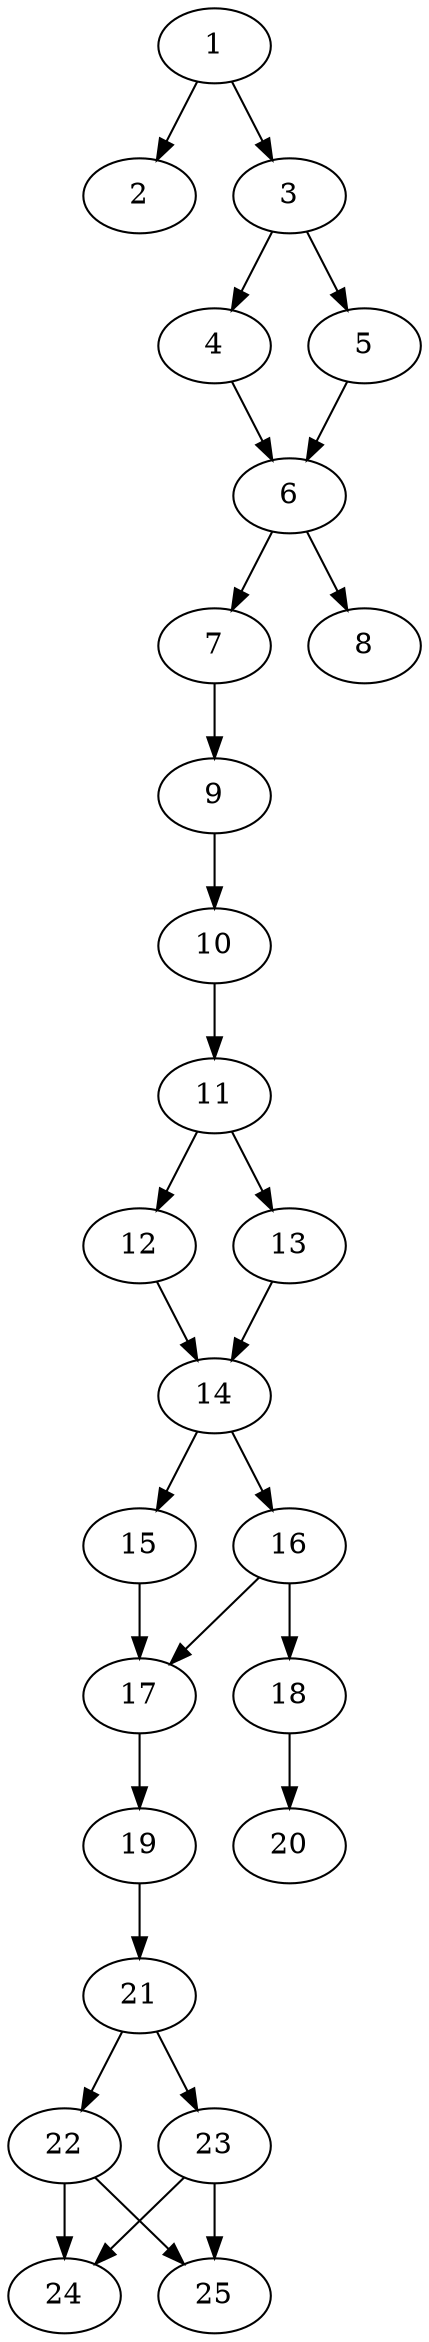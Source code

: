 // DAG automatically generated by daggen at Thu Oct  3 14:00:39 2019
// ./daggen --dot -n 25 --ccr 0.5 --fat 0.3 --regular 0.5 --density 0.6 --mindata 5242880 --maxdata 52428800 
digraph G {
  1 [size="77668352", alpha="0.09", expect_size="38834176"] 
  1 -> 2 [size ="38834176"]
  1 -> 3 [size ="38834176"]
  2 [size="102131712", alpha="0.02", expect_size="51065856"] 
  3 [size="18702336", alpha="0.07", expect_size="9351168"] 
  3 -> 4 [size ="9351168"]
  3 -> 5 [size ="9351168"]
  4 [size="64159744", alpha="0.07", expect_size="32079872"] 
  4 -> 6 [size ="32079872"]
  5 [size="67108864", alpha="0.07", expect_size="33554432"] 
  5 -> 6 [size ="33554432"]
  6 [size="93999104", alpha="0.01", expect_size="46999552"] 
  6 -> 7 [size ="46999552"]
  6 -> 8 [size ="46999552"]
  7 [size="94222336", alpha="0.09", expect_size="47111168"] 
  7 -> 9 [size ="47111168"]
  8 [size="39837696", alpha="0.05", expect_size="19918848"] 
  9 [size="81258496", alpha="0.19", expect_size="40629248"] 
  9 -> 10 [size ="40629248"]
  10 [size="77688832", alpha="0.13", expect_size="38844416"] 
  10 -> 11 [size ="38844416"]
  11 [size="53657600", alpha="0.12", expect_size="26828800"] 
  11 -> 12 [size ="26828800"]
  11 -> 13 [size ="26828800"]
  12 [size="96303104", alpha="0.14", expect_size="48151552"] 
  12 -> 14 [size ="48151552"]
  13 [size="12103680", alpha="0.18", expect_size="6051840"] 
  13 -> 14 [size ="6051840"]
  14 [size="43272192", alpha="0.03", expect_size="21636096"] 
  14 -> 15 [size ="21636096"]
  14 -> 16 [size ="21636096"]
  15 [size="74561536", alpha="0.03", expect_size="37280768"] 
  15 -> 17 [size ="37280768"]
  16 [size="12984320", alpha="0.01", expect_size="6492160"] 
  16 -> 17 [size ="6492160"]
  16 -> 18 [size ="6492160"]
  17 [size="17410048", alpha="0.17", expect_size="8705024"] 
  17 -> 19 [size ="8705024"]
  18 [size="58564608", alpha="0.15", expect_size="29282304"] 
  18 -> 20 [size ="29282304"]
  19 [size="81676288", alpha="0.06", expect_size="40838144"] 
  19 -> 21 [size ="40838144"]
  20 [size="78184448", alpha="0.03", expect_size="39092224"] 
  21 [size="43759616", alpha="0.14", expect_size="21879808"] 
  21 -> 22 [size ="21879808"]
  21 -> 23 [size ="21879808"]
  22 [size="100421632", alpha="0.05", expect_size="50210816"] 
  22 -> 24 [size ="50210816"]
  22 -> 25 [size ="50210816"]
  23 [size="71374848", alpha="0.17", expect_size="35687424"] 
  23 -> 24 [size ="35687424"]
  23 -> 25 [size ="35687424"]
  24 [size="61843456", alpha="0.01", expect_size="30921728"] 
  25 [size="76552192", alpha="0.17", expect_size="38276096"] 
}
